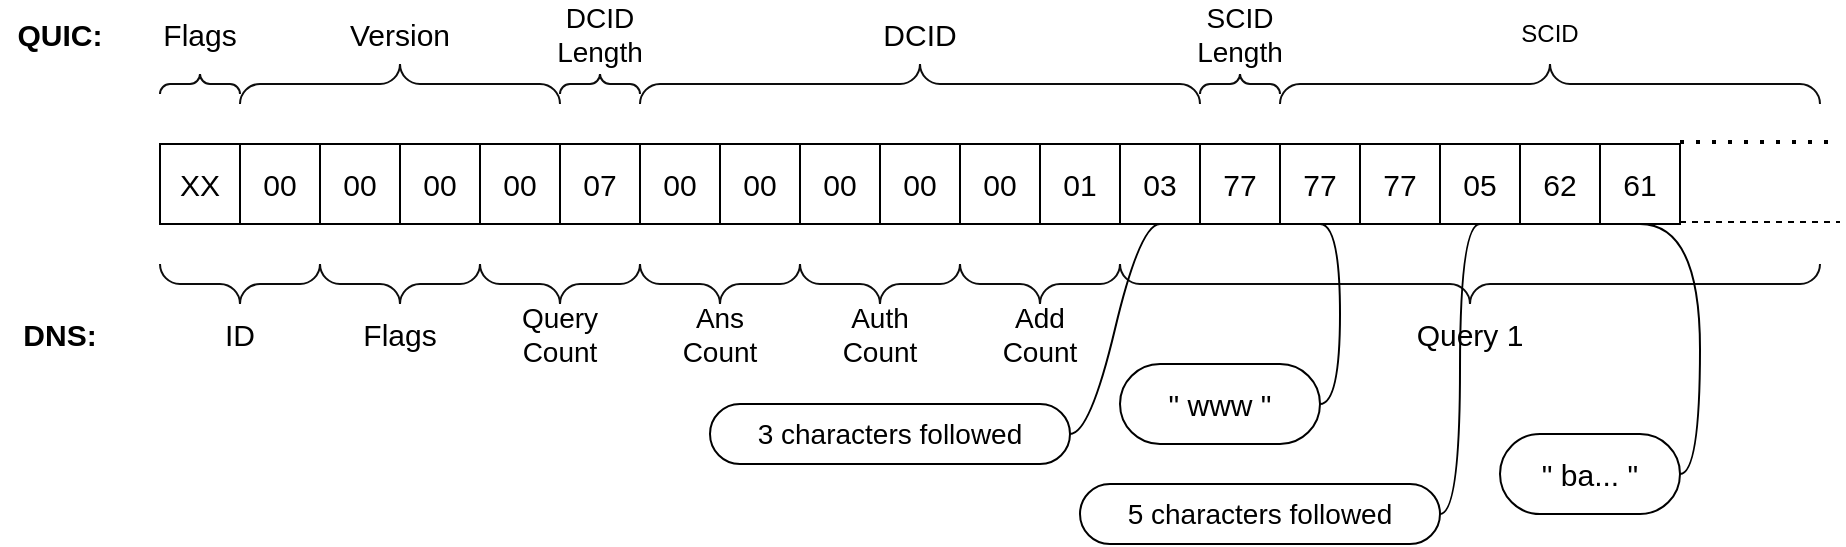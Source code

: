 <mxfile version="24.1.0" type="device">
  <diagram name="第 1 页" id="hLRb0tw1_uYVTfFm8IsB">
    <mxGraphModel dx="964" dy="574" grid="1" gridSize="10" guides="1" tooltips="1" connect="1" arrows="1" fold="1" page="1" pageScale="1" pageWidth="827" pageHeight="1169" math="0" shadow="0">
      <root>
        <mxCell id="0" />
        <mxCell id="1" parent="0" />
        <mxCell id="0e00MYdPAV34Yzua37G_-15" value="" style="endArrow=none;dashed=1;html=1;dashPattern=1 3;strokeWidth=2;rounded=0;exitX=1;exitY=0;exitDx=0;exitDy=0;" edge="1" parent="1">
          <mxGeometry width="50" height="50" relative="1" as="geometry">
            <mxPoint x="840" y="279" as="sourcePoint" />
            <mxPoint x="920" y="279" as="targetPoint" />
          </mxGeometry>
        </mxCell>
        <mxCell id="0e00MYdPAV34Yzua37G_-16" value="" style="endArrow=none;dashed=1;html=1;rounded=0;exitX=1;exitY=1;exitDx=0;exitDy=0;" edge="1" parent="1">
          <mxGeometry width="50" height="50" relative="1" as="geometry">
            <mxPoint x="840" y="319" as="sourcePoint" />
            <mxPoint x="920" y="319" as="targetPoint" />
          </mxGeometry>
        </mxCell>
        <mxCell id="0e00MYdPAV34Yzua37G_-32" value="&lt;font style=&quot;font-size: 15px;&quot;&gt;XX&lt;/font&gt;" style="rounded=0;whiteSpace=wrap;html=1;" vertex="1" parent="1">
          <mxGeometry x="80" y="280" width="40" height="40" as="geometry" />
        </mxCell>
        <mxCell id="0e00MYdPAV34Yzua37G_-33" value="&lt;font style=&quot;font-size: 15px;&quot;&gt;00&lt;/font&gt;" style="rounded=0;whiteSpace=wrap;html=1;" vertex="1" parent="1">
          <mxGeometry x="120" y="280" width="40" height="40" as="geometry" />
        </mxCell>
        <mxCell id="0e00MYdPAV34Yzua37G_-34" value="&lt;font style=&quot;font-size: 15px;&quot;&gt;00&lt;/font&gt;" style="rounded=0;whiteSpace=wrap;html=1;" vertex="1" parent="1">
          <mxGeometry x="160" y="280" width="40" height="40" as="geometry" />
        </mxCell>
        <mxCell id="0e00MYdPAV34Yzua37G_-35" value="&lt;font style=&quot;font-size: 15px;&quot;&gt;00&lt;/font&gt;" style="rounded=0;whiteSpace=wrap;html=1;" vertex="1" parent="1">
          <mxGeometry x="200" y="280" width="40" height="40" as="geometry" />
        </mxCell>
        <mxCell id="0e00MYdPAV34Yzua37G_-36" value="&lt;font style=&quot;font-size: 15px;&quot;&gt;00&lt;/font&gt;" style="rounded=0;whiteSpace=wrap;html=1;" vertex="1" parent="1">
          <mxGeometry x="240" y="280" width="40" height="40" as="geometry" />
        </mxCell>
        <mxCell id="0e00MYdPAV34Yzua37G_-37" value="&lt;font style=&quot;font-size: 15px;&quot;&gt;07&lt;/font&gt;" style="rounded=0;whiteSpace=wrap;html=1;" vertex="1" parent="1">
          <mxGeometry x="280" y="280" width="40" height="40" as="geometry" />
        </mxCell>
        <mxCell id="0e00MYdPAV34Yzua37G_-38" value="&lt;font style=&quot;font-size: 15px;&quot;&gt;00&lt;/font&gt;" style="rounded=0;whiteSpace=wrap;html=1;" vertex="1" parent="1">
          <mxGeometry x="320" y="280" width="40" height="40" as="geometry" />
        </mxCell>
        <mxCell id="0e00MYdPAV34Yzua37G_-39" value="&lt;font style=&quot;font-size: 15px;&quot;&gt;00&lt;/font&gt;" style="rounded=0;whiteSpace=wrap;html=1;" vertex="1" parent="1">
          <mxGeometry x="360" y="280" width="40" height="40" as="geometry" />
        </mxCell>
        <mxCell id="0e00MYdPAV34Yzua37G_-40" value="&lt;font style=&quot;font-size: 15px;&quot;&gt;00&lt;/font&gt;" style="rounded=0;whiteSpace=wrap;html=1;" vertex="1" parent="1">
          <mxGeometry x="400" y="280" width="40" height="40" as="geometry" />
        </mxCell>
        <mxCell id="0e00MYdPAV34Yzua37G_-41" value="&lt;font style=&quot;font-size: 15px;&quot;&gt;00&lt;/font&gt;" style="rounded=0;whiteSpace=wrap;html=1;" vertex="1" parent="1">
          <mxGeometry x="440" y="280" width="40" height="40" as="geometry" />
        </mxCell>
        <mxCell id="0e00MYdPAV34Yzua37G_-42" value="&lt;font style=&quot;font-size: 15px;&quot;&gt;00&lt;/font&gt;" style="rounded=0;whiteSpace=wrap;html=1;" vertex="1" parent="1">
          <mxGeometry x="480" y="280" width="40" height="40" as="geometry" />
        </mxCell>
        <mxCell id="0e00MYdPAV34Yzua37G_-43" value="&lt;font style=&quot;font-size: 15px;&quot;&gt;01&lt;/font&gt;" style="rounded=0;whiteSpace=wrap;html=1;" vertex="1" parent="1">
          <mxGeometry x="520" y="280" width="40" height="40" as="geometry" />
        </mxCell>
        <mxCell id="0e00MYdPAV34Yzua37G_-44" value="&lt;font style=&quot;font-size: 15px;&quot;&gt;03&lt;/font&gt;" style="rounded=0;whiteSpace=wrap;html=1;" vertex="1" parent="1">
          <mxGeometry x="560" y="280" width="40" height="40" as="geometry" />
        </mxCell>
        <mxCell id="0e00MYdPAV34Yzua37G_-45" value="&lt;font style=&quot;font-size: 15px;&quot;&gt;77&lt;/font&gt;" style="rounded=0;whiteSpace=wrap;html=1;" vertex="1" parent="1">
          <mxGeometry x="600" y="280" width="40" height="40" as="geometry" />
        </mxCell>
        <mxCell id="0e00MYdPAV34Yzua37G_-46" value="&lt;font style=&quot;font-size: 15px;&quot;&gt;77&lt;/font&gt;" style="rounded=0;whiteSpace=wrap;html=1;" vertex="1" parent="1">
          <mxGeometry x="640" y="280" width="40" height="40" as="geometry" />
        </mxCell>
        <mxCell id="0e00MYdPAV34Yzua37G_-47" value="&lt;font style=&quot;font-size: 15px;&quot;&gt;77&lt;/font&gt;" style="rounded=0;whiteSpace=wrap;html=1;" vertex="1" parent="1">
          <mxGeometry x="680" y="280" width="40" height="40" as="geometry" />
        </mxCell>
        <mxCell id="0e00MYdPAV34Yzua37G_-48" value="" style="verticalLabelPosition=bottom;shadow=0;dashed=0;align=center;html=1;verticalAlign=top;strokeWidth=1;shape=mxgraph.mockup.markup.curlyBrace;whiteSpace=wrap;strokeColor=#0D0D0D;rotation=-180;" vertex="1" parent="1">
          <mxGeometry x="80" y="340" width="80" height="20" as="geometry" />
        </mxCell>
        <mxCell id="0e00MYdPAV34Yzua37G_-49" value="&lt;b&gt;&lt;font style=&quot;font-size: 15px;&quot;&gt;DNS:&lt;/font&gt;&lt;/b&gt;" style="text;html=1;align=center;verticalAlign=middle;whiteSpace=wrap;rounded=0;" vertex="1" parent="1">
          <mxGeometry y="360" width="60" height="30" as="geometry" />
        </mxCell>
        <mxCell id="0e00MYdPAV34Yzua37G_-50" value="&lt;b&gt;&lt;font style=&quot;font-size: 15px;&quot;&gt;QUIC:&lt;/font&gt;&lt;/b&gt;" style="text;html=1;align=center;verticalAlign=middle;whiteSpace=wrap;rounded=0;" vertex="1" parent="1">
          <mxGeometry y="210" width="60" height="30" as="geometry" />
        </mxCell>
        <mxCell id="0e00MYdPAV34Yzua37G_-51" value="" style="verticalLabelPosition=bottom;shadow=0;dashed=0;align=center;html=1;verticalAlign=top;strokeWidth=1;shape=mxgraph.mockup.markup.curlyBrace;whiteSpace=wrap;strokeColor=#0D0D0D;rotation=0;" vertex="1" parent="1">
          <mxGeometry x="80" y="240" width="40" height="20" as="geometry" />
        </mxCell>
        <mxCell id="0e00MYdPAV34Yzua37G_-52" value="" style="verticalLabelPosition=bottom;shadow=0;dashed=0;align=center;html=1;verticalAlign=top;strokeWidth=1;shape=mxgraph.mockup.markup.curlyBrace;whiteSpace=wrap;strokeColor=#0D0D0D;rotation=0;" vertex="1" parent="1">
          <mxGeometry x="120" y="240" width="160" height="20" as="geometry" />
        </mxCell>
        <mxCell id="0e00MYdPAV34Yzua37G_-53" value="" style="verticalLabelPosition=bottom;shadow=0;dashed=0;align=center;html=1;verticalAlign=top;strokeWidth=1;shape=mxgraph.mockup.markup.curlyBrace;whiteSpace=wrap;strokeColor=#0D0D0D;rotation=0;" vertex="1" parent="1">
          <mxGeometry x="280" y="240" width="40" height="20" as="geometry" />
        </mxCell>
        <mxCell id="0e00MYdPAV34Yzua37G_-54" value="" style="verticalLabelPosition=bottom;shadow=0;dashed=0;align=center;html=1;verticalAlign=top;strokeWidth=1;shape=mxgraph.mockup.markup.curlyBrace;whiteSpace=wrap;strokeColor=#0D0D0D;rotation=0;" vertex="1" parent="1">
          <mxGeometry x="320" y="240" width="280" height="20" as="geometry" />
        </mxCell>
        <mxCell id="0e00MYdPAV34Yzua37G_-55" value="" style="verticalLabelPosition=bottom;shadow=0;dashed=0;align=center;html=1;verticalAlign=top;strokeWidth=1;shape=mxgraph.mockup.markup.curlyBrace;whiteSpace=wrap;strokeColor=#0D0D0D;rotation=0;" vertex="1" parent="1">
          <mxGeometry x="600" y="240" width="40" height="20" as="geometry" />
        </mxCell>
        <mxCell id="0e00MYdPAV34Yzua37G_-56" value="" style="verticalLabelPosition=bottom;shadow=0;dashed=0;align=center;html=1;verticalAlign=top;strokeWidth=1;shape=mxgraph.mockup.markup.curlyBrace;whiteSpace=wrap;strokeColor=#0D0D0D;rotation=0;" vertex="1" parent="1">
          <mxGeometry x="640" y="240" width="270" height="20" as="geometry" />
        </mxCell>
        <mxCell id="0e00MYdPAV34Yzua37G_-58" value="&lt;font style=&quot;font-size: 15px;&quot;&gt;05&lt;/font&gt;" style="rounded=0;whiteSpace=wrap;html=1;" vertex="1" parent="1">
          <mxGeometry x="720" y="280" width="40" height="40" as="geometry" />
        </mxCell>
        <mxCell id="0e00MYdPAV34Yzua37G_-59" value="&lt;font style=&quot;font-size: 15px;&quot;&gt;62&lt;/font&gt;" style="rounded=0;whiteSpace=wrap;html=1;" vertex="1" parent="1">
          <mxGeometry x="760" y="280" width="40" height="40" as="geometry" />
        </mxCell>
        <mxCell id="0e00MYdPAV34Yzua37G_-60" value="&lt;font style=&quot;font-size: 15px;&quot;&gt;61&lt;/font&gt;" style="rounded=0;whiteSpace=wrap;html=1;" vertex="1" parent="1">
          <mxGeometry x="800" y="280" width="40" height="40" as="geometry" />
        </mxCell>
        <mxCell id="0e00MYdPAV34Yzua37G_-61" value="&lt;font style=&quot;font-size: 15px;&quot;&gt;Flags&lt;/font&gt;" style="text;html=1;align=center;verticalAlign=middle;whiteSpace=wrap;rounded=0;" vertex="1" parent="1">
          <mxGeometry x="80" y="210" width="40" height="30" as="geometry" />
        </mxCell>
        <mxCell id="0e00MYdPAV34Yzua37G_-62" value="&lt;font style=&quot;font-size: 15px;&quot;&gt;Version&lt;/font&gt;" style="text;html=1;align=center;verticalAlign=middle;whiteSpace=wrap;rounded=0;" vertex="1" parent="1">
          <mxGeometry x="170" y="210" width="60" height="30" as="geometry" />
        </mxCell>
        <mxCell id="0e00MYdPAV34Yzua37G_-63" value="&lt;font style=&quot;font-size: 15px;&quot;&gt;DCID&lt;/font&gt;" style="text;html=1;align=center;verticalAlign=middle;whiteSpace=wrap;rounded=0;" vertex="1" parent="1">
          <mxGeometry x="430" y="210" width="60" height="30" as="geometry" />
        </mxCell>
        <mxCell id="0e00MYdPAV34Yzua37G_-64" value="&lt;font style=&quot;font-size: 14px;&quot;&gt;DCID Length&lt;/font&gt;" style="text;html=1;align=center;verticalAlign=middle;whiteSpace=wrap;rounded=0;" vertex="1" parent="1">
          <mxGeometry x="270" y="210" width="60" height="30" as="geometry" />
        </mxCell>
        <mxCell id="0e00MYdPAV34Yzua37G_-65" value="&lt;font style=&quot;font-size: 14px;&quot;&gt;SCID Length&lt;/font&gt;" style="text;html=1;align=center;verticalAlign=middle;whiteSpace=wrap;rounded=0;" vertex="1" parent="1">
          <mxGeometry x="590" y="210" width="60" height="30" as="geometry" />
        </mxCell>
        <mxCell id="0e00MYdPAV34Yzua37G_-66" value="SCID" style="text;html=1;align=center;verticalAlign=middle;whiteSpace=wrap;rounded=0;" vertex="1" parent="1">
          <mxGeometry x="745" y="210" width="60" height="30" as="geometry" />
        </mxCell>
        <mxCell id="0e00MYdPAV34Yzua37G_-67" value="" style="verticalLabelPosition=bottom;shadow=0;dashed=0;align=center;html=1;verticalAlign=top;strokeWidth=1;shape=mxgraph.mockup.markup.curlyBrace;whiteSpace=wrap;strokeColor=#0D0D0D;rotation=-180;" vertex="1" parent="1">
          <mxGeometry x="160" y="340" width="80" height="20" as="geometry" />
        </mxCell>
        <mxCell id="0e00MYdPAV34Yzua37G_-68" value="" style="verticalLabelPosition=bottom;shadow=0;dashed=0;align=center;html=1;verticalAlign=top;strokeWidth=1;shape=mxgraph.mockup.markup.curlyBrace;whiteSpace=wrap;strokeColor=#0D0D0D;rotation=-180;" vertex="1" parent="1">
          <mxGeometry x="240" y="340" width="80" height="20" as="geometry" />
        </mxCell>
        <mxCell id="0e00MYdPAV34Yzua37G_-69" value="" style="verticalLabelPosition=bottom;shadow=0;dashed=0;align=center;html=1;verticalAlign=top;strokeWidth=1;shape=mxgraph.mockup.markup.curlyBrace;whiteSpace=wrap;strokeColor=#0D0D0D;rotation=-180;" vertex="1" parent="1">
          <mxGeometry x="320" y="340" width="80" height="20" as="geometry" />
        </mxCell>
        <mxCell id="0e00MYdPAV34Yzua37G_-70" value="" style="verticalLabelPosition=bottom;shadow=0;dashed=0;align=center;html=1;verticalAlign=top;strokeWidth=1;shape=mxgraph.mockup.markup.curlyBrace;whiteSpace=wrap;strokeColor=#0D0D0D;rotation=-180;" vertex="1" parent="1">
          <mxGeometry x="400" y="340" width="80" height="20" as="geometry" />
        </mxCell>
        <mxCell id="0e00MYdPAV34Yzua37G_-71" value="" style="verticalLabelPosition=bottom;shadow=0;dashed=0;align=center;html=1;verticalAlign=top;strokeWidth=1;shape=mxgraph.mockup.markup.curlyBrace;whiteSpace=wrap;strokeColor=#0D0D0D;rotation=-180;" vertex="1" parent="1">
          <mxGeometry x="480" y="340" width="80" height="20" as="geometry" />
        </mxCell>
        <mxCell id="0e00MYdPAV34Yzua37G_-72" value="" style="verticalLabelPosition=bottom;shadow=0;dashed=0;align=center;html=1;verticalAlign=top;strokeWidth=1;shape=mxgraph.mockup.markup.curlyBrace;whiteSpace=wrap;strokeColor=#0D0D0D;rotation=-180;" vertex="1" parent="1">
          <mxGeometry x="560" y="340" width="350" height="20" as="geometry" />
        </mxCell>
        <mxCell id="0e00MYdPAV34Yzua37G_-73" value="&lt;font style=&quot;font-size: 15px;&quot;&gt;ID&lt;/font&gt;" style="text;html=1;align=center;verticalAlign=middle;whiteSpace=wrap;rounded=0;" vertex="1" parent="1">
          <mxGeometry x="90" y="360" width="60" height="30" as="geometry" />
        </mxCell>
        <mxCell id="0e00MYdPAV34Yzua37G_-74" value="&lt;font style=&quot;font-size: 15px;&quot;&gt;Flags&lt;/font&gt;" style="text;html=1;align=center;verticalAlign=middle;whiteSpace=wrap;rounded=0;" vertex="1" parent="1">
          <mxGeometry x="170" y="360" width="60" height="30" as="geometry" />
        </mxCell>
        <mxCell id="0e00MYdPAV34Yzua37G_-75" value="&lt;font style=&quot;font-size: 14px;&quot;&gt;Query Count&lt;/font&gt;" style="text;html=1;align=center;verticalAlign=middle;whiteSpace=wrap;rounded=0;" vertex="1" parent="1">
          <mxGeometry x="250" y="360" width="60" height="30" as="geometry" />
        </mxCell>
        <mxCell id="0e00MYdPAV34Yzua37G_-76" value="&lt;font style=&quot;font-size: 14px;&quot;&gt;Ans Count&lt;/font&gt;" style="text;html=1;align=center;verticalAlign=middle;whiteSpace=wrap;rounded=0;" vertex="1" parent="1">
          <mxGeometry x="330" y="360" width="60" height="30" as="geometry" />
        </mxCell>
        <mxCell id="0e00MYdPAV34Yzua37G_-77" value="&lt;font style=&quot;font-size: 14px;&quot;&gt;Auth Count&lt;/font&gt;" style="text;html=1;align=center;verticalAlign=middle;whiteSpace=wrap;rounded=0;" vertex="1" parent="1">
          <mxGeometry x="410" y="360" width="60" height="30" as="geometry" />
        </mxCell>
        <mxCell id="0e00MYdPAV34Yzua37G_-78" value="&lt;font style=&quot;font-size: 14px;&quot;&gt;Add Count&lt;/font&gt;" style="text;html=1;align=center;verticalAlign=middle;whiteSpace=wrap;rounded=0;" vertex="1" parent="1">
          <mxGeometry x="490" y="360" width="60" height="30" as="geometry" />
        </mxCell>
        <mxCell id="0e00MYdPAV34Yzua37G_-80" value="&lt;font style=&quot;font-size: 14px;&quot;&gt;3 characters followed&lt;/font&gt;" style="whiteSpace=wrap;html=1;rounded=1;arcSize=50;align=center;verticalAlign=middle;strokeWidth=1;autosize=1;spacing=4;treeFolding=1;treeMoving=1;newEdgeStyle={&quot;edgeStyle&quot;:&quot;entityRelationEdgeStyle&quot;,&quot;startArrow&quot;:&quot;none&quot;,&quot;endArrow&quot;:&quot;none&quot;,&quot;segment&quot;:10,&quot;curved&quot;:1,&quot;sourcePerimeterSpacing&quot;:0,&quot;targetPerimeterSpacing&quot;:0};" vertex="1" parent="1">
          <mxGeometry x="355" y="410" width="180" height="30" as="geometry" />
        </mxCell>
        <mxCell id="0e00MYdPAV34Yzua37G_-81" value="" style="edgeStyle=entityRelationEdgeStyle;startArrow=none;endArrow=none;segment=10;curved=1;sourcePerimeterSpacing=0;targetPerimeterSpacing=0;rounded=0;exitX=0.5;exitY=1;exitDx=0;exitDy=0;" edge="1" target="0e00MYdPAV34Yzua37G_-80" parent="1" source="0e00MYdPAV34Yzua37G_-44">
          <mxGeometry relative="1" as="geometry">
            <mxPoint x="575" y="492" as="sourcePoint" />
          </mxGeometry>
        </mxCell>
        <mxCell id="0e00MYdPAV34Yzua37G_-82" value="&lt;font style=&quot;font-size: 15px;&quot;&gt;&quot; www &quot;&lt;/font&gt;" style="whiteSpace=wrap;html=1;rounded=1;arcSize=50;align=center;verticalAlign=middle;strokeWidth=1;autosize=1;spacing=4;treeFolding=1;treeMoving=1;newEdgeStyle={&quot;edgeStyle&quot;:&quot;entityRelationEdgeStyle&quot;,&quot;startArrow&quot;:&quot;none&quot;,&quot;endArrow&quot;:&quot;none&quot;,&quot;segment&quot;:10,&quot;curved&quot;:1,&quot;sourcePerimeterSpacing&quot;:0,&quot;targetPerimeterSpacing&quot;:0};" vertex="1" parent="1">
          <mxGeometry x="560" y="390" width="100" height="40" as="geometry" />
        </mxCell>
        <mxCell id="0e00MYdPAV34Yzua37G_-83" value="" style="edgeStyle=entityRelationEdgeStyle;startArrow=none;endArrow=none;segment=10;curved=1;sourcePerimeterSpacing=0;targetPerimeterSpacing=0;rounded=0;exitX=0.5;exitY=1;exitDx=0;exitDy=0;" edge="1" target="0e00MYdPAV34Yzua37G_-82" parent="1" source="0e00MYdPAV34Yzua37G_-46">
          <mxGeometry relative="1" as="geometry">
            <mxPoint x="440" y="522" as="sourcePoint" />
            <Array as="points">
              <mxPoint x="660" y="320" />
            </Array>
          </mxGeometry>
        </mxCell>
        <mxCell id="0e00MYdPAV34Yzua37G_-84" value="&lt;font style=&quot;font-size: 14px;&quot;&gt;5 characters followed&lt;/font&gt;" style="whiteSpace=wrap;html=1;rounded=1;arcSize=50;align=center;verticalAlign=middle;strokeWidth=1;autosize=1;spacing=4;treeFolding=1;treeMoving=1;newEdgeStyle={&quot;edgeStyle&quot;:&quot;entityRelationEdgeStyle&quot;,&quot;startArrow&quot;:&quot;none&quot;,&quot;endArrow&quot;:&quot;none&quot;,&quot;segment&quot;:10,&quot;curved&quot;:1,&quot;sourcePerimeterSpacing&quot;:0,&quot;targetPerimeterSpacing&quot;:0};" vertex="1" parent="1">
          <mxGeometry x="540" y="450" width="180" height="30" as="geometry" />
        </mxCell>
        <mxCell id="0e00MYdPAV34Yzua37G_-85" value="" style="edgeStyle=entityRelationEdgeStyle;startArrow=none;endArrow=none;segment=10;curved=1;sourcePerimeterSpacing=0;targetPerimeterSpacing=0;rounded=0;exitX=0.5;exitY=1;exitDx=0;exitDy=0;" edge="1" target="0e00MYdPAV34Yzua37G_-84" parent="1" source="0e00MYdPAV34Yzua37G_-58">
          <mxGeometry relative="1" as="geometry">
            <mxPoint x="580" y="522" as="sourcePoint" />
          </mxGeometry>
        </mxCell>
        <mxCell id="0e00MYdPAV34Yzua37G_-79" value="&lt;font style=&quot;font-size: 15px;&quot;&gt;Query 1&lt;/font&gt;" style="text;html=1;align=center;verticalAlign=middle;whiteSpace=wrap;rounded=0;" vertex="1" parent="1">
          <mxGeometry x="705" y="360" width="60" height="30" as="geometry" />
        </mxCell>
        <mxCell id="0e00MYdPAV34Yzua37G_-86" value="&lt;font style=&quot;font-size: 15px;&quot;&gt;&quot; ba... &quot;&lt;/font&gt;" style="whiteSpace=wrap;html=1;rounded=1;arcSize=50;align=center;verticalAlign=middle;strokeWidth=1;autosize=1;spacing=4;treeFolding=1;treeMoving=1;newEdgeStyle={&quot;edgeStyle&quot;:&quot;entityRelationEdgeStyle&quot;,&quot;startArrow&quot;:&quot;none&quot;,&quot;endArrow&quot;:&quot;none&quot;,&quot;segment&quot;:10,&quot;curved&quot;:1,&quot;sourcePerimeterSpacing&quot;:0,&quot;targetPerimeterSpacing&quot;:0};" vertex="1" parent="1">
          <mxGeometry x="750" y="425" width="90" height="40" as="geometry" />
        </mxCell>
        <mxCell id="0e00MYdPAV34Yzua37G_-87" value="" style="edgeStyle=entityRelationEdgeStyle;startArrow=none;endArrow=none;segment=10;curved=1;sourcePerimeterSpacing=0;targetPerimeterSpacing=0;rounded=0;exitX=0.5;exitY=1;exitDx=0;exitDy=0;" edge="1" target="0e00MYdPAV34Yzua37G_-86" parent="1" source="0e00MYdPAV34Yzua37G_-60">
          <mxGeometry relative="1" as="geometry">
            <mxPoint x="715" y="472" as="sourcePoint" />
          </mxGeometry>
        </mxCell>
      </root>
    </mxGraphModel>
  </diagram>
</mxfile>
